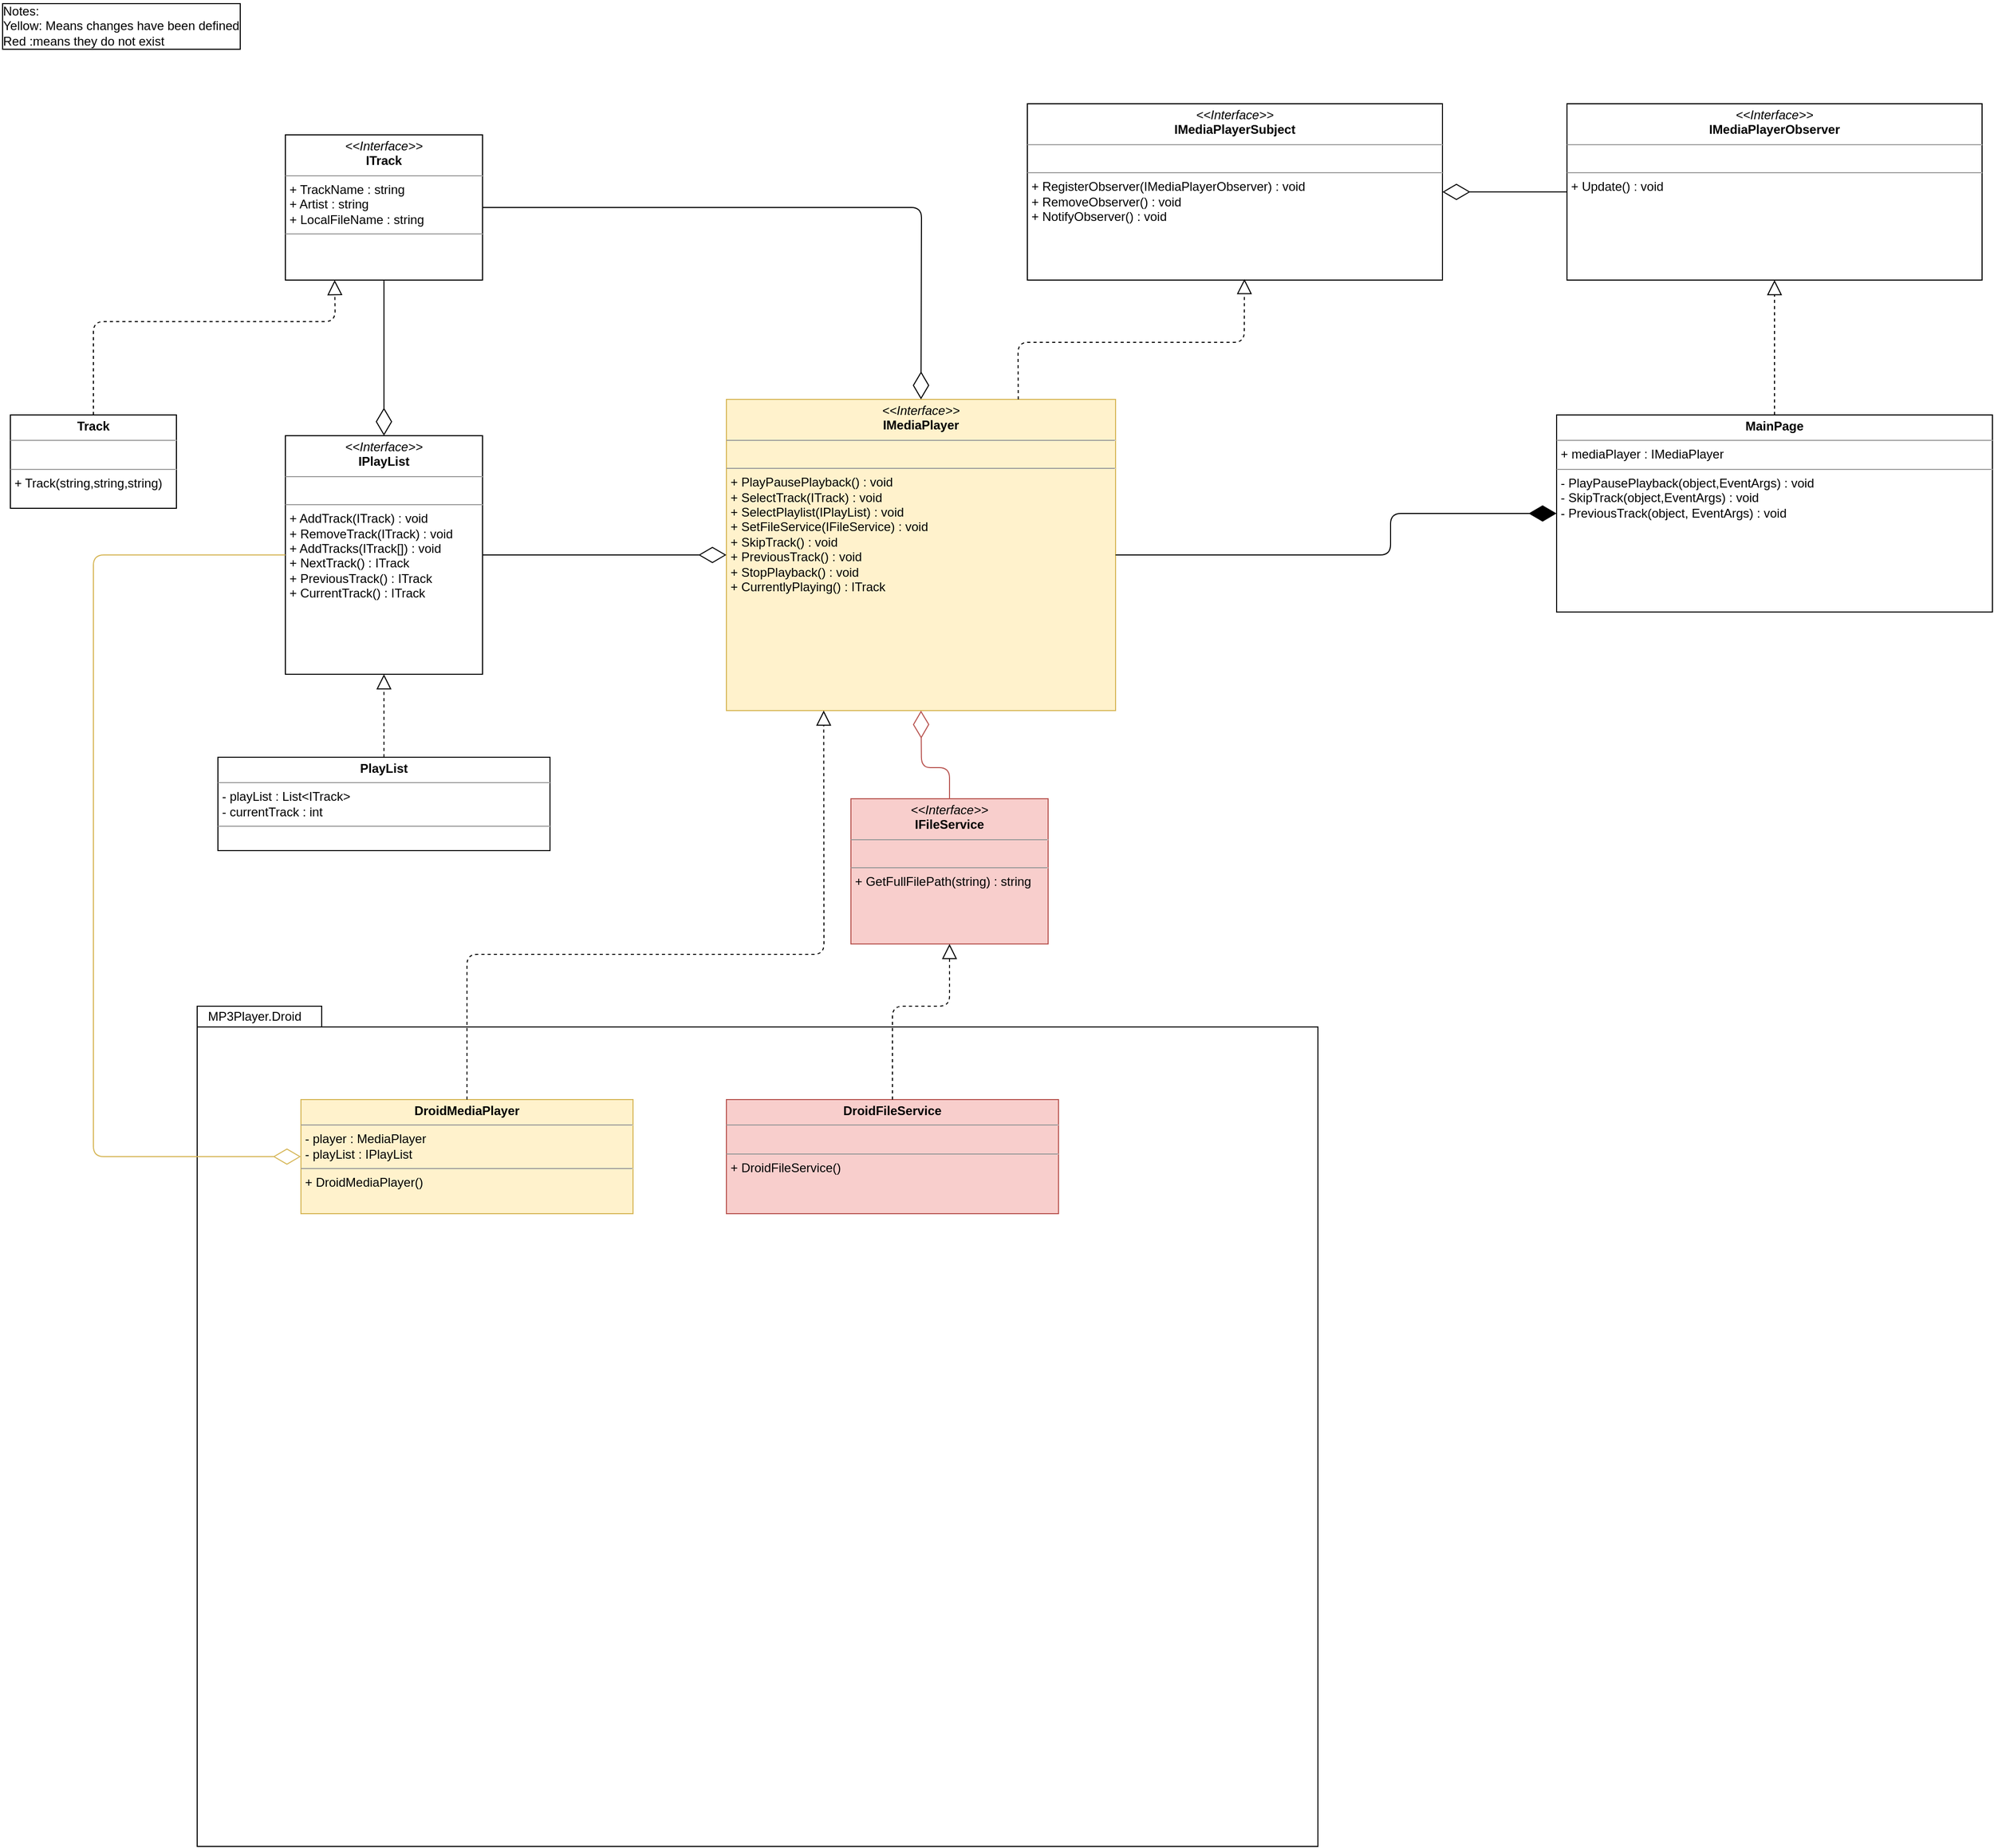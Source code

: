 <mxfile version="13.7.3" type="device"><diagram id="HUUeFHDhWBTNai8ZHie3" name="Page-1"><mxGraphModel dx="2681" dy="1667" grid="1" gridSize="10" guides="1" tooltips="1" connect="1" arrows="1" fold="1" page="1" pageScale="1" pageWidth="850" pageHeight="1100" math="0" shadow="0"><root><mxCell id="0"/><mxCell id="1" parent="0"/><mxCell id="0vaAGUW5ZTAlbGXLbAiR-6" value="&lt;p style=&quot;margin: 0px ; margin-top: 4px ; text-align: center&quot;&gt;&lt;i&gt;&amp;lt;&amp;lt;Interface&amp;gt;&amp;gt;&lt;/i&gt;&lt;br&gt;&lt;b&gt;IMediaPlayer&lt;/b&gt;&lt;/p&gt;&lt;hr size=&quot;1&quot;&gt;&lt;p style=&quot;margin: 0px ; margin-left: 4px&quot;&gt;&lt;br&gt;&lt;/p&gt;&lt;hr size=&quot;1&quot;&gt;&lt;p style=&quot;margin: 0px ; margin-left: 4px&quot;&gt;&lt;span&gt;+ PlayPausePlayback() : void&lt;/span&gt;&lt;br&gt;&lt;/p&gt;&lt;p style=&quot;margin: 0px ; margin-left: 4px&quot;&gt;&lt;span&gt;+ SelectTrack(ITrack) : void&lt;/span&gt;&lt;/p&gt;&lt;p style=&quot;margin: 0px ; margin-left: 4px&quot;&gt;&lt;span&gt;+ SelectPlaylist(IPlayList) : void&lt;/span&gt;&lt;/p&gt;&lt;p style=&quot;margin: 0px ; margin-left: 4px&quot;&gt;&lt;span&gt;+ SetFileService(IFileService) : void&lt;/span&gt;&lt;/p&gt;&lt;p style=&quot;margin: 0px ; margin-left: 4px&quot;&gt;+ SkipTrack() : void&lt;span&gt;&lt;br&gt;&lt;/span&gt;&lt;/p&gt;&lt;p style=&quot;margin: 0px ; margin-left: 4px&quot;&gt;+ PreviousTrack() : void&lt;/p&gt;&lt;p style=&quot;margin: 0px ; margin-left: 4px&quot;&gt;+ StopPlayback() : void&lt;/p&gt;&lt;p style=&quot;margin: 0px ; margin-left: 4px&quot;&gt;+ CurrentlyPlaying() : ITrack&lt;/p&gt;" style="verticalAlign=top;align=left;overflow=fill;fontSize=12;fontFamily=Helvetica;html=1;fillColor=#fff2cc;strokeColor=#d6b656;" parent="1" vertex="1"><mxGeometry x="-980" y="-405" width="375" height="300" as="geometry"/></mxCell><mxCell id="0vaAGUW5ZTAlbGXLbAiR-7" value="&lt;p style=&quot;margin: 0px ; margin-top: 4px ; text-align: center&quot;&gt;&lt;i&gt;&amp;lt;&amp;lt;Interface&amp;gt;&amp;gt;&lt;/i&gt;&lt;br&gt;&lt;b&gt;ITrack&lt;/b&gt;&lt;/p&gt;&lt;hr size=&quot;1&quot;&gt;&lt;p style=&quot;margin: 0px ; margin-left: 4px&quot;&gt;+ TrackName : string&lt;/p&gt;&lt;p style=&quot;margin: 0px ; margin-left: 4px&quot;&gt;+ Artist : string&lt;/p&gt;&lt;p style=&quot;margin: 0px ; margin-left: 4px&quot;&gt;+ LocalFileName : string&lt;/p&gt;&lt;hr size=&quot;1&quot;&gt;&lt;p style=&quot;margin: 0px ; margin-left: 4px&quot;&gt;&lt;br&gt;&lt;/p&gt;" style="verticalAlign=top;align=left;overflow=fill;fontSize=12;fontFamily=Helvetica;html=1;" parent="1" vertex="1"><mxGeometry x="-1405" y="-660" width="190" height="140" as="geometry"/></mxCell><mxCell id="mlcBbqj9xhRoWr511YXS-2" value="&lt;p style=&quot;margin: 0px ; margin-top: 4px ; text-align: center&quot;&gt;&lt;i&gt;&amp;lt;&amp;lt;Interface&amp;gt;&amp;gt;&lt;/i&gt;&lt;br&gt;&lt;b&gt;IPlayList&lt;/b&gt;&lt;/p&gt;&lt;hr size=&quot;1&quot;&gt;&lt;p style=&quot;margin: 0px ; margin-left: 4px&quot;&gt;&lt;br&gt;&lt;/p&gt;&lt;hr size=&quot;1&quot;&gt;&lt;p style=&quot;margin: 0px ; margin-left: 4px&quot;&gt;+ AddTrack(ITrack) : void&lt;/p&gt;&lt;p style=&quot;margin: 0px ; margin-left: 4px&quot;&gt;+ RemoveTrack(ITrack) : void&lt;/p&gt;&lt;p style=&quot;margin: 0px ; margin-left: 4px&quot;&gt;+ AddTracks(ITrack[]) : void&lt;/p&gt;&lt;p style=&quot;margin: 0px ; margin-left: 4px&quot;&gt;+ NextTrack() : ITrack&lt;/p&gt;&lt;p style=&quot;margin: 0px ; margin-left: 4px&quot;&gt;+ PreviousTrack() : ITrack&lt;/p&gt;&lt;p style=&quot;margin: 0px ; margin-left: 4px&quot;&gt;+ CurrentTrack() : ITrack&amp;nbsp;&lt;/p&gt;&lt;p style=&quot;margin: 0px ; margin-left: 4px&quot;&gt;&lt;br&gt;&lt;/p&gt;" style="verticalAlign=top;align=left;overflow=fill;fontSize=12;fontFamily=Helvetica;html=1;" parent="1" vertex="1"><mxGeometry x="-1405" y="-370" width="190" height="230" as="geometry"/></mxCell><mxCell id="mlcBbqj9xhRoWr511YXS-3" value="" style="endArrow=diamondThin;endFill=0;endSize=24;html=1;entryX=0;entryY=0.5;entryDx=0;entryDy=0;exitX=1;exitY=0.5;exitDx=0;exitDy=0;" parent="1" source="mlcBbqj9xhRoWr511YXS-2" target="0vaAGUW5ZTAlbGXLbAiR-6" edge="1"><mxGeometry width="160" relative="1" as="geometry"><mxPoint x="-1230" y="-340" as="sourcePoint"/><mxPoint x="-1070" y="-340" as="targetPoint"/></mxGeometry></mxCell><mxCell id="mlcBbqj9xhRoWr511YXS-4" value="&lt;p style=&quot;margin: 0px ; margin-top: 4px ; text-align: center&quot;&gt;&lt;b&gt;PlayList&lt;/b&gt;&lt;/p&gt;&lt;hr size=&quot;1&quot;&gt;&lt;p style=&quot;margin: 0px ; margin-left: 4px&quot;&gt;- playList : List&amp;lt;ITrack&amp;gt;&lt;/p&gt;&lt;p style=&quot;margin: 0px ; margin-left: 4px&quot;&gt;- currentTrack : int&lt;/p&gt;&lt;hr size=&quot;1&quot;&gt;&lt;p style=&quot;margin: 0px ; margin-left: 4px&quot;&gt;&lt;br&gt;&lt;/p&gt;" style="verticalAlign=top;align=left;overflow=fill;fontSize=12;fontFamily=Helvetica;html=1;" parent="1" vertex="1"><mxGeometry x="-1470" y="-60" width="320" height="90" as="geometry"/></mxCell><mxCell id="mlcBbqj9xhRoWr511YXS-5" value="" style="endArrow=block;dashed=1;endFill=0;endSize=12;html=1;entryX=0.5;entryY=1;entryDx=0;entryDy=0;exitX=0.5;exitY=0;exitDx=0;exitDy=0;" parent="1" source="mlcBbqj9xhRoWr511YXS-4" target="mlcBbqj9xhRoWr511YXS-2" edge="1"><mxGeometry width="160" relative="1" as="geometry"><mxPoint x="-1560" y="-90" as="sourcePoint"/><mxPoint x="-1400" y="-90" as="targetPoint"/></mxGeometry></mxCell><mxCell id="mlcBbqj9xhRoWr511YXS-8" value="" style="group" parent="1" vertex="1" connectable="0"><mxGeometry x="-1490" y="180" width="1080" height="810" as="geometry"/></mxCell><mxCell id="mlcBbqj9xhRoWr511YXS-6" value="" style="shape=folder;fontStyle=1;spacingTop=10;tabWidth=120;tabHeight=20;tabPosition=left;html=1;" parent="mlcBbqj9xhRoWr511YXS-8" vertex="1"><mxGeometry width="1080" height="810" as="geometry"/></mxCell><mxCell id="mlcBbqj9xhRoWr511YXS-7" value="MP3Player.Droid" style="text;html=1;align=center;verticalAlign=middle;resizable=0;points=[];autosize=1;" parent="mlcBbqj9xhRoWr511YXS-8" vertex="1"><mxGeometry width="110" height="20" as="geometry"/></mxCell><mxCell id="mlcBbqj9xhRoWr511YXS-9" value="&lt;p style=&quot;margin: 0px ; margin-top: 4px ; text-align: center&quot;&gt;&lt;b&gt;DroidMediaPlayer&lt;/b&gt;&lt;/p&gt;&lt;hr size=&quot;1&quot;&gt;&lt;p style=&quot;margin: 0px ; margin-left: 4px&quot;&gt;- player : MediaPlayer&lt;/p&gt;&lt;p style=&quot;margin: 0px ; margin-left: 4px&quot;&gt;- playList : IPlayList&lt;/p&gt;&lt;hr size=&quot;1&quot;&gt;&lt;p style=&quot;margin: 0px ; margin-left: 4px&quot;&gt;+ DroidMediaPlayer()&lt;/p&gt;" style="verticalAlign=top;align=left;overflow=fill;fontSize=12;fontFamily=Helvetica;html=1;fillColor=#fff2cc;strokeColor=#d6b656;" parent="mlcBbqj9xhRoWr511YXS-8" vertex="1"><mxGeometry x="100" y="90" width="320" height="110" as="geometry"/></mxCell><mxCell id="mlcBbqj9xhRoWr511YXS-21" value="&lt;p style=&quot;margin: 0px ; margin-top: 4px ; text-align: center&quot;&gt;&lt;b&gt;DroidFileService&lt;/b&gt;&lt;/p&gt;&lt;hr size=&quot;1&quot;&gt;&lt;p style=&quot;margin: 0px ; margin-left: 4px&quot;&gt;&lt;br&gt;&lt;/p&gt;&lt;hr size=&quot;1&quot;&gt;&lt;p style=&quot;margin: 0px ; margin-left: 4px&quot;&gt;+ DroidFileService()&lt;/p&gt;" style="verticalAlign=top;align=left;overflow=fill;fontSize=12;fontFamily=Helvetica;html=1;fillColor=#f8cecc;strokeColor=#b85450;" parent="mlcBbqj9xhRoWr511YXS-8" vertex="1"><mxGeometry x="510" y="90" width="320" height="110" as="geometry"/></mxCell><mxCell id="mlcBbqj9xhRoWr511YXS-10" value="" style="endArrow=block;dashed=1;endFill=0;endSize=12;html=1;entryX=0.25;entryY=1;entryDx=0;entryDy=0;exitX=0.5;exitY=0;exitDx=0;exitDy=0;" parent="1" source="mlcBbqj9xhRoWr511YXS-9" target="0vaAGUW5ZTAlbGXLbAiR-6" edge="1"><mxGeometry width="160" relative="1" as="geometry"><mxPoint x="-940" y="60" as="sourcePoint"/><mxPoint x="-780" y="60" as="targetPoint"/><Array as="points"><mxPoint x="-1230" y="130"/><mxPoint x="-886" y="130"/></Array></mxGeometry></mxCell><mxCell id="mlcBbqj9xhRoWr511YXS-11" value="" style="endArrow=diamondThin;endFill=0;endSize=24;html=1;entryX=0;entryY=0.5;entryDx=0;entryDy=0;exitX=0;exitY=0.5;exitDx=0;exitDy=0;fillColor=#fff2cc;strokeColor=#d6b656;" parent="1" source="mlcBbqj9xhRoWr511YXS-2" target="mlcBbqj9xhRoWr511YXS-9" edge="1"><mxGeometry width="160" relative="1" as="geometry"><mxPoint x="-1420" y="90" as="sourcePoint"/><mxPoint x="-1260" y="90" as="targetPoint"/><Array as="points"><mxPoint x="-1590" y="-255"/><mxPoint x="-1590" y="325"/></Array></mxGeometry></mxCell><mxCell id="mlcBbqj9xhRoWr511YXS-13" value="" style="endArrow=diamondThin;endFill=0;endSize=24;html=1;entryX=0.5;entryY=0;entryDx=0;entryDy=0;exitX=0.5;exitY=1;exitDx=0;exitDy=0;" parent="1" source="0vaAGUW5ZTAlbGXLbAiR-7" target="mlcBbqj9xhRoWr511YXS-2" edge="1"><mxGeometry width="160" relative="1" as="geometry"><mxPoint x="-1310" y="-480" as="sourcePoint"/><mxPoint x="-970" y="-200" as="targetPoint"/></mxGeometry></mxCell><mxCell id="mlcBbqj9xhRoWr511YXS-14" value="" style="endArrow=diamondThin;endFill=0;endSize=24;html=1;entryX=0.5;entryY=0;entryDx=0;entryDy=0;exitX=1;exitY=0.5;exitDx=0;exitDy=0;" parent="1" source="0vaAGUW5ZTAlbGXLbAiR-7" target="0vaAGUW5ZTAlbGXLbAiR-6" edge="1"><mxGeometry width="160" relative="1" as="geometry"><mxPoint x="-1040" y="-560" as="sourcePoint"/><mxPoint x="-970" y="-200" as="targetPoint"/><Array as="points"><mxPoint x="-792" y="-590"/></Array></mxGeometry></mxCell><mxCell id="mlcBbqj9xhRoWr511YXS-15" value="&lt;p style=&quot;margin: 0px ; margin-top: 4px ; text-align: center&quot;&gt;&lt;i&gt;&amp;lt;&amp;lt;Interface&amp;gt;&amp;gt;&lt;/i&gt;&lt;br&gt;&lt;b&gt;IFileService&lt;/b&gt;&lt;/p&gt;&lt;hr size=&quot;1&quot;&gt;&lt;p style=&quot;margin: 0px ; margin-left: 4px&quot;&gt;&lt;br&gt;&lt;/p&gt;&lt;hr size=&quot;1&quot;&gt;&lt;p style=&quot;margin: 0px ; margin-left: 4px&quot;&gt;+ GetFullFilePath(string) : string&lt;/p&gt;&lt;p style=&quot;margin: 0px ; margin-left: 4px&quot;&gt;&lt;br&gt;&lt;/p&gt;" style="verticalAlign=top;align=left;overflow=fill;fontSize=12;fontFamily=Helvetica;html=1;fillColor=#f8cecc;strokeColor=#b85450;" parent="1" vertex="1"><mxGeometry x="-860" y="-20" width="190" height="140" as="geometry"/></mxCell><mxCell id="mlcBbqj9xhRoWr511YXS-22" value="" style="endArrow=block;dashed=1;endFill=0;endSize=12;html=1;entryX=0.5;entryY=1;entryDx=0;entryDy=0;exitX=0.5;exitY=0;exitDx=0;exitDy=0;" parent="1" source="mlcBbqj9xhRoWr511YXS-21" target="mlcBbqj9xhRoWr511YXS-15" edge="1"><mxGeometry width="160" relative="1" as="geometry"><mxPoint x="-1220" y="280" as="sourcePoint"/><mxPoint x="-876.25" y="-50" as="targetPoint"/><Array as="points"><mxPoint x="-820" y="180"/><mxPoint x="-765" y="180"/></Array></mxGeometry></mxCell><mxCell id="mlcBbqj9xhRoWr511YXS-23" value="" style="endArrow=diamondThin;endFill=0;endSize=24;html=1;exitX=0.5;exitY=0;exitDx=0;exitDy=0;entryX=0.5;entryY=1;entryDx=0;entryDy=0;fillColor=#f8cecc;strokeColor=#b85450;" parent="1" source="mlcBbqj9xhRoWr511YXS-15" target="0vaAGUW5ZTAlbGXLbAiR-6" edge="1"><mxGeometry width="160" relative="1" as="geometry"><mxPoint x="-1110" y="30" as="sourcePoint"/><mxPoint x="-950" y="30" as="targetPoint"/><Array as="points"><mxPoint x="-765" y="-50"/><mxPoint x="-792" y="-50"/></Array></mxGeometry></mxCell><mxCell id="mlcBbqj9xhRoWr511YXS-25" value="&lt;p style=&quot;margin: 0px ; margin-top: 4px ; text-align: center&quot;&gt;&lt;b&gt;Track&lt;/b&gt;&lt;/p&gt;&lt;hr size=&quot;1&quot;&gt;&lt;p style=&quot;margin: 0px ; margin-left: 4px&quot;&gt;&lt;br&gt;&lt;/p&gt;&lt;hr size=&quot;1&quot;&gt;&lt;p style=&quot;margin: 0px ; margin-left: 4px&quot;&gt;+ Track(string,string,string)&lt;/p&gt;" style="verticalAlign=top;align=left;overflow=fill;fontSize=12;fontFamily=Helvetica;html=1;" parent="1" vertex="1"><mxGeometry x="-1670" y="-390" width="160" height="90" as="geometry"/></mxCell><mxCell id="mlcBbqj9xhRoWr511YXS-26" value="" style="endArrow=block;dashed=1;endFill=0;endSize=12;html=1;entryX=0.25;entryY=1;entryDx=0;entryDy=0;exitX=0.5;exitY=0;exitDx=0;exitDy=0;" parent="1" source="mlcBbqj9xhRoWr511YXS-25" target="0vaAGUW5ZTAlbGXLbAiR-7" edge="1"><mxGeometry width="160" relative="1" as="geometry"><mxPoint x="-1630" y="-550" as="sourcePoint"/><mxPoint x="-1470" y="-550" as="targetPoint"/><Array as="points"><mxPoint x="-1590" y="-480"/><mxPoint x="-1357" y="-480"/></Array></mxGeometry></mxCell><mxCell id="mlcBbqj9xhRoWr511YXS-27" value="Notes:&lt;br&gt;Yellow: Means changes have been defined&lt;br&gt;Red :means they do not exist" style="text;html=1;align=left;verticalAlign=middle;resizable=0;points=[];autosize=1;labelBackgroundColor=#ffffff;labelBorderColor=#000000;" parent="1" vertex="1"><mxGeometry x="-1680" y="-790" width="240" height="50" as="geometry"/></mxCell><mxCell id="mlcBbqj9xhRoWr511YXS-29" value="&lt;p style=&quot;margin: 0px ; margin-top: 4px ; text-align: center&quot;&gt;&lt;i&gt;&amp;lt;&amp;lt;Interface&amp;gt;&amp;gt;&lt;/i&gt;&lt;br&gt;&lt;b&gt;IMediaPlayerSubject&lt;/b&gt;&lt;/p&gt;&lt;hr size=&quot;1&quot;&gt;&lt;p style=&quot;margin: 0px ; margin-left: 4px&quot;&gt;&lt;br&gt;&lt;/p&gt;&lt;hr size=&quot;1&quot;&gt;&lt;p style=&quot;margin: 0px ; margin-left: 4px&quot;&gt;+ RegisterObserver(IMediaPlayerObserver) : void&lt;/p&gt;&lt;p style=&quot;margin: 0px ; margin-left: 4px&quot;&gt;+ RemoveObserver() : void&lt;/p&gt;&lt;p style=&quot;margin: 0px ; margin-left: 4px&quot;&gt;+ NotifyObserver() : void&lt;/p&gt;&lt;p style=&quot;margin: 0px ; margin-left: 4px&quot;&gt;&lt;br&gt;&lt;/p&gt;" style="verticalAlign=top;align=left;overflow=fill;fontSize=12;fontFamily=Helvetica;html=1;" parent="1" vertex="1"><mxGeometry x="-690" y="-690" width="400" height="170" as="geometry"/></mxCell><mxCell id="mlcBbqj9xhRoWr511YXS-30" value="&lt;p style=&quot;margin: 0px ; margin-top: 4px ; text-align: center&quot;&gt;&lt;i&gt;&amp;lt;&amp;lt;Interface&amp;gt;&amp;gt;&lt;/i&gt;&lt;br&gt;&lt;b&gt;IMediaPlayerObserver&lt;/b&gt;&lt;/p&gt;&lt;hr size=&quot;1&quot;&gt;&lt;p style=&quot;margin: 0px ; margin-left: 4px&quot;&gt;&lt;br&gt;&lt;/p&gt;&lt;hr size=&quot;1&quot;&gt;&lt;p style=&quot;margin: 0px ; margin-left: 4px&quot;&gt;+ Update() : void&lt;/p&gt;&lt;p style=&quot;margin: 0px ; margin-left: 4px&quot;&gt;&lt;br&gt;&lt;/p&gt;" style="verticalAlign=top;align=left;overflow=fill;fontSize=12;fontFamily=Helvetica;html=1;" parent="1" vertex="1"><mxGeometry x="-170" y="-690" width="400" height="170" as="geometry"/></mxCell><mxCell id="mlcBbqj9xhRoWr511YXS-31" value="" style="endArrow=block;dashed=1;endFill=0;endSize=12;html=1;exitX=0.75;exitY=0;exitDx=0;exitDy=0;entryX=0.523;entryY=0.994;entryDx=0;entryDy=0;entryPerimeter=0;" parent="1" source="0vaAGUW5ZTAlbGXLbAiR-6" target="mlcBbqj9xhRoWr511YXS-29" edge="1"><mxGeometry width="160" relative="1" as="geometry"><mxPoint x="-560" y="-360" as="sourcePoint"/><mxPoint x="-400" y="-360" as="targetPoint"/><Array as="points"><mxPoint x="-699" y="-460"/><mxPoint x="-481" y="-460"/></Array></mxGeometry></mxCell><mxCell id="mlcBbqj9xhRoWr511YXS-32" value="" style="endArrow=diamondThin;endFill=0;endSize=24;html=1;entryX=1;entryY=0.5;entryDx=0;entryDy=0;exitX=0;exitY=0.5;exitDx=0;exitDy=0;" parent="1" source="mlcBbqj9xhRoWr511YXS-30" target="mlcBbqj9xhRoWr511YXS-29" edge="1"><mxGeometry width="160" relative="1" as="geometry"><mxPoint x="-360" y="-330" as="sourcePoint"/><mxPoint x="-200" y="-330" as="targetPoint"/></mxGeometry></mxCell><mxCell id="EVAu9j5WxXPU5zPUNy9v-1" value="&lt;p style=&quot;margin: 0px ; margin-top: 4px ; text-align: center&quot;&gt;&lt;b&gt;MainPage&lt;/b&gt;&lt;/p&gt;&lt;hr size=&quot;1&quot;&gt;&lt;p style=&quot;margin: 0px ; margin-left: 4px&quot;&gt;+ mediaPlayer : IMediaPlayer&lt;/p&gt;&lt;hr size=&quot;1&quot;&gt;&lt;p style=&quot;margin: 0px ; margin-left: 4px&quot;&gt;- PlayPausePlayback(object,EventArgs) : void&lt;/p&gt;&lt;p style=&quot;margin: 0px ; margin-left: 4px&quot;&gt;- SkipTrack(object,EventArgs) : void&lt;/p&gt;&lt;p style=&quot;margin: 0px ; margin-left: 4px&quot;&gt;- PreviousTrack(object, EventArgs) : void&lt;/p&gt;" style="verticalAlign=top;align=left;overflow=fill;fontSize=12;fontFamily=Helvetica;html=1;" vertex="1" parent="1"><mxGeometry x="-180" y="-390" width="420" height="190" as="geometry"/></mxCell><mxCell id="EVAu9j5WxXPU5zPUNy9v-2" value="" style="endArrow=block;dashed=1;endFill=0;endSize=12;html=1;entryX=0.5;entryY=1;entryDx=0;entryDy=0;exitX=0.5;exitY=0;exitDx=0;exitDy=0;" edge="1" parent="1" source="EVAu9j5WxXPU5zPUNy9v-1" target="mlcBbqj9xhRoWr511YXS-30"><mxGeometry width="160" relative="1" as="geometry"><mxPoint x="70" y="-460" as="sourcePoint"/><mxPoint x="-160" y="-450" as="targetPoint"/></mxGeometry></mxCell><mxCell id="EVAu9j5WxXPU5zPUNy9v-3" value="" style="endArrow=diamondThin;endFill=1;endSize=24;html=1;entryX=0;entryY=0.5;entryDx=0;entryDy=0;exitX=1;exitY=0.5;exitDx=0;exitDy=0;" edge="1" parent="1" source="0vaAGUW5ZTAlbGXLbAiR-6" target="EVAu9j5WxXPU5zPUNy9v-1"><mxGeometry width="160" relative="1" as="geometry"><mxPoint x="-540" y="-280" as="sourcePoint"/><mxPoint x="-380" y="-280" as="targetPoint"/><Array as="points"><mxPoint x="-340" y="-255"/><mxPoint x="-340" y="-295"/></Array></mxGeometry></mxCell></root></mxGraphModel></diagram></mxfile>